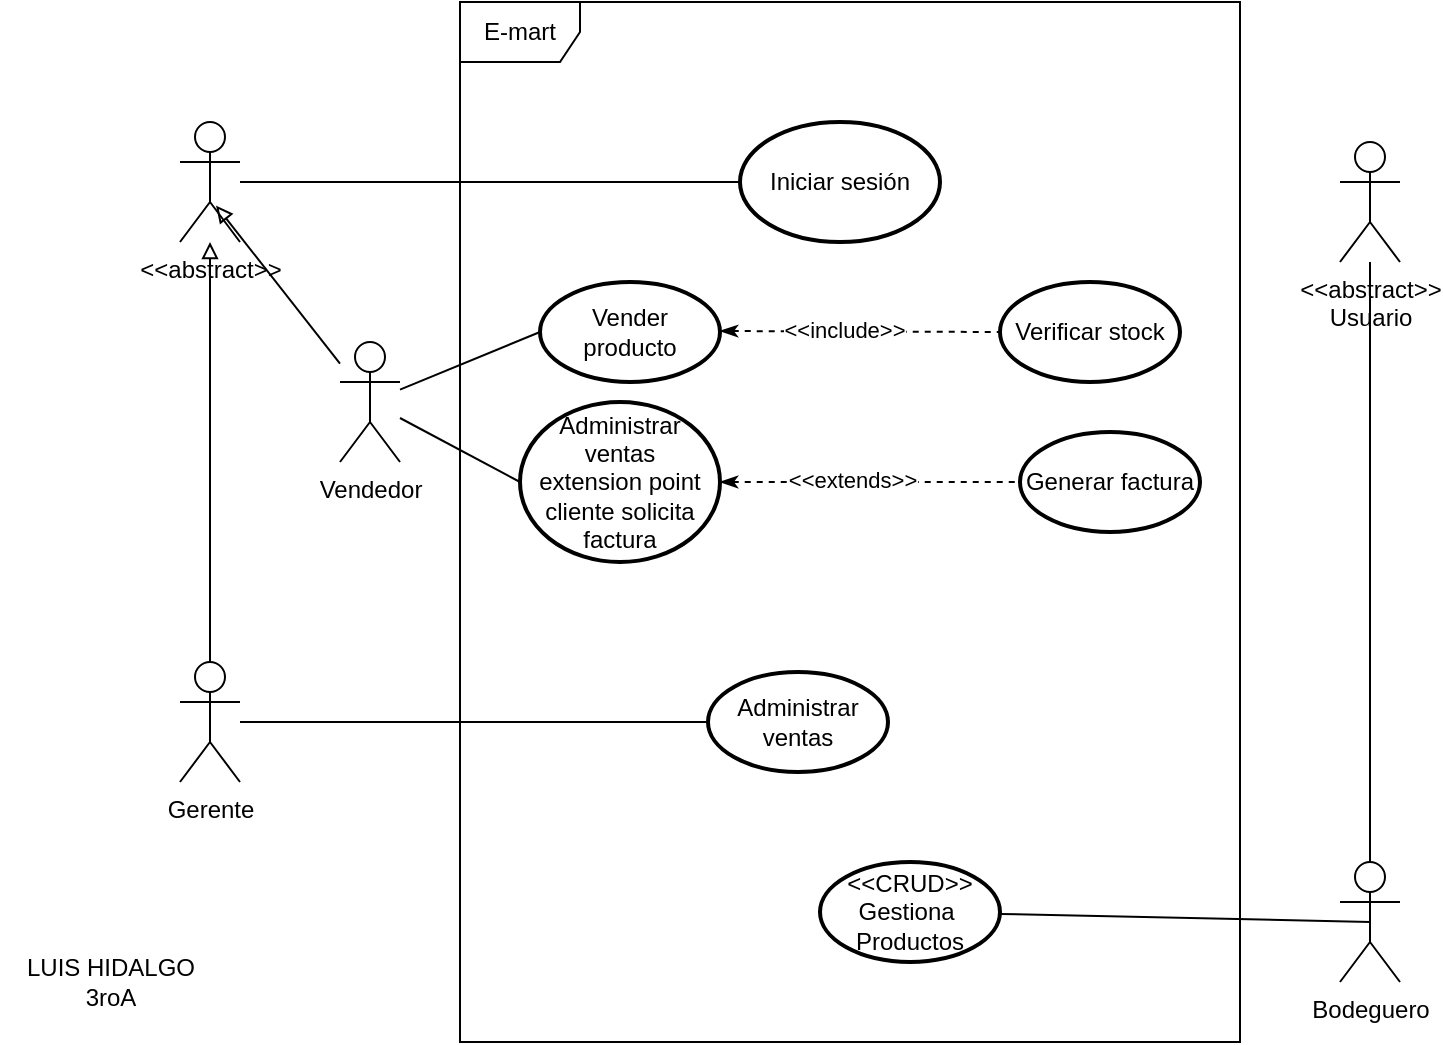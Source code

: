 <mxfile version="20.5.3" type="device"><diagram id="1g-qrQQnVBzxlgPRlHQH" name="Página-1"><mxGraphModel dx="1902" dy="986" grid="1" gridSize="10" guides="1" tooltips="1" connect="1" arrows="1" fold="1" page="1" pageScale="1" pageWidth="827" pageHeight="1169" math="0" shadow="0"><root><mxCell id="0"/><mxCell id="1" parent="0"/><mxCell id="9JCOheQf9H_Pna-ijW7k-3" value="" style="edgeStyle=orthogonalEdgeStyle;rounded=0;orthogonalLoop=1;jettySize=auto;html=1;endArrow=none;endFill=0;startArrow=block;startFill=0;" edge="1" parent="1" source="9JCOheQf9H_Pna-ijW7k-1" target="9JCOheQf9H_Pna-ijW7k-2"><mxGeometry relative="1" as="geometry"/></mxCell><mxCell id="9JCOheQf9H_Pna-ijW7k-9" style="edgeStyle=none;rounded=0;orthogonalLoop=1;jettySize=auto;html=1;startArrow=none;startFill=0;endArrow=none;endFill=0;" edge="1" parent="1" source="9JCOheQf9H_Pna-ijW7k-1" target="9JCOheQf9H_Pna-ijW7k-8"><mxGeometry relative="1" as="geometry"/></mxCell><mxCell id="9JCOheQf9H_Pna-ijW7k-1" value="&amp;lt;&amp;lt;abstract&amp;gt;&amp;gt;" style="shape=umlActor;verticalLabelPosition=bottom;verticalAlign=top;html=1;" vertex="1" parent="1"><mxGeometry x="150" y="270" width="30" height="60" as="geometry"/></mxCell><mxCell id="9JCOheQf9H_Pna-ijW7k-19" style="edgeStyle=none;rounded=0;orthogonalLoop=1;jettySize=auto;html=1;entryX=0;entryY=0.5;entryDx=0;entryDy=0;entryPerimeter=0;startArrow=none;startFill=0;endArrow=none;endFill=0;" edge="1" parent="1" source="9JCOheQf9H_Pna-ijW7k-2" target="9JCOheQf9H_Pna-ijW7k-18"><mxGeometry relative="1" as="geometry"/></mxCell><mxCell id="9JCOheQf9H_Pna-ijW7k-2" value="Gerente" style="shape=umlActor;verticalLabelPosition=bottom;verticalAlign=top;html=1;" vertex="1" parent="1"><mxGeometry x="150" y="540" width="30" height="60" as="geometry"/></mxCell><mxCell id="9JCOheQf9H_Pna-ijW7k-7" style="rounded=0;orthogonalLoop=1;jettySize=auto;html=1;entryX=0.601;entryY=0.696;entryDx=0;entryDy=0;entryPerimeter=0;endArrow=block;endFill=0;" edge="1" parent="1" source="9JCOheQf9H_Pna-ijW7k-4" target="9JCOheQf9H_Pna-ijW7k-1"><mxGeometry relative="1" as="geometry"/></mxCell><mxCell id="9JCOheQf9H_Pna-ijW7k-16" style="edgeStyle=none;rounded=0;orthogonalLoop=1;jettySize=auto;html=1;entryX=0;entryY=0.5;entryDx=0;entryDy=0;entryPerimeter=0;startArrow=none;startFill=0;endArrow=none;endFill=0;" edge="1" parent="1" source="9JCOheQf9H_Pna-ijW7k-4" target="9JCOheQf9H_Pna-ijW7k-10"><mxGeometry relative="1" as="geometry"/></mxCell><mxCell id="9JCOheQf9H_Pna-ijW7k-17" style="edgeStyle=none;rounded=0;orthogonalLoop=1;jettySize=auto;html=1;entryX=0;entryY=0.5;entryDx=0;entryDy=0;entryPerimeter=0;startArrow=none;startFill=0;endArrow=none;endFill=0;" edge="1" parent="1" source="9JCOheQf9H_Pna-ijW7k-4" target="9JCOheQf9H_Pna-ijW7k-11"><mxGeometry relative="1" as="geometry"/></mxCell><mxCell id="9JCOheQf9H_Pna-ijW7k-4" value="Vendedor" style="shape=umlActor;verticalLabelPosition=bottom;verticalAlign=top;html=1;" vertex="1" parent="1"><mxGeometry x="230" y="380" width="30" height="60" as="geometry"/></mxCell><mxCell id="9JCOheQf9H_Pna-ijW7k-8" value="Iniciar sesión" style="strokeWidth=2;html=1;shape=mxgraph.flowchart.start_1;whiteSpace=wrap;" vertex="1" parent="1"><mxGeometry x="430" y="270" width="100" height="60" as="geometry"/></mxCell><mxCell id="9JCOheQf9H_Pna-ijW7k-10" value="Vender producto" style="strokeWidth=2;html=1;shape=mxgraph.flowchart.start_1;whiteSpace=wrap;" vertex="1" parent="1"><mxGeometry x="330" y="350" width="90" height="50" as="geometry"/></mxCell><mxCell id="9JCOheQf9H_Pna-ijW7k-11" value="Administrar ventas&lt;br&gt;extension point&lt;br&gt;cliente solicita factura" style="strokeWidth=2;html=1;shape=mxgraph.flowchart.start_1;whiteSpace=wrap;" vertex="1" parent="1"><mxGeometry x="320" y="410" width="100" height="80" as="geometry"/></mxCell><mxCell id="9JCOheQf9H_Pna-ijW7k-12" value="&amp;lt;&amp;lt;extends&amp;gt;&amp;gt;" style="endArrow=none;endSize=12;dashed=1;html=1;rounded=0;endFill=0;startArrow=classicThin;startFill=1;entryX=0;entryY=0.5;entryDx=0;entryDy=0;entryPerimeter=0;exitX=1;exitY=0.5;exitDx=0;exitDy=0;exitPerimeter=0;" edge="1" parent="1" source="9JCOheQf9H_Pna-ijW7k-11" target="9JCOheQf9H_Pna-ijW7k-13"><mxGeometry x="-0.125" y="1" width="160" relative="1" as="geometry"><mxPoint x="420" y="464.5" as="sourcePoint"/><mxPoint x="560" y="465" as="targetPoint"/><Array as="points"/><mxPoint as="offset"/></mxGeometry></mxCell><mxCell id="9JCOheQf9H_Pna-ijW7k-13" value="Generar factura" style="strokeWidth=2;html=1;shape=mxgraph.flowchart.start_1;whiteSpace=wrap;" vertex="1" parent="1"><mxGeometry x="570" y="425" width="90" height="50" as="geometry"/></mxCell><mxCell id="9JCOheQf9H_Pna-ijW7k-14" value="&amp;lt;&amp;lt;include&amp;gt;&amp;gt;" style="endArrow=none;endSize=12;dashed=1;html=1;rounded=0;endFill=0;startArrow=classicThin;startFill=1;" edge="1" parent="1"><mxGeometry x="-0.125" y="1" width="160" relative="1" as="geometry"><mxPoint x="420" y="374.5" as="sourcePoint"/><mxPoint x="560" y="375" as="targetPoint"/><Array as="points"/><mxPoint as="offset"/></mxGeometry></mxCell><mxCell id="9JCOheQf9H_Pna-ijW7k-15" value="Verificar stock" style="strokeWidth=2;html=1;shape=mxgraph.flowchart.start_1;whiteSpace=wrap;" vertex="1" parent="1"><mxGeometry x="560" y="350" width="90" height="50" as="geometry"/></mxCell><mxCell id="9JCOheQf9H_Pna-ijW7k-18" value="Administrar ventas" style="strokeWidth=2;html=1;shape=mxgraph.flowchart.start_1;whiteSpace=wrap;" vertex="1" parent="1"><mxGeometry x="414" y="545" width="90" height="50" as="geometry"/></mxCell><mxCell id="9JCOheQf9H_Pna-ijW7k-20" value="E-mart" style="shape=umlFrame;whiteSpace=wrap;html=1;" vertex="1" parent="1"><mxGeometry x="290" y="210" width="390" height="520" as="geometry"/></mxCell><mxCell id="9JCOheQf9H_Pna-ijW7k-23" value="" style="edgeStyle=none;rounded=0;orthogonalLoop=1;jettySize=auto;html=1;startArrow=none;startFill=0;endArrow=none;endFill=0;" edge="1" parent="1" source="9JCOheQf9H_Pna-ijW7k-21" target="9JCOheQf9H_Pna-ijW7k-22"><mxGeometry relative="1" as="geometry"/></mxCell><mxCell id="9JCOheQf9H_Pna-ijW7k-21" value="&amp;lt;&amp;lt;abstract&amp;gt;&amp;gt;&lt;br&gt;Usuario" style="shape=umlActor;verticalLabelPosition=bottom;verticalAlign=top;html=1;" vertex="1" parent="1"><mxGeometry x="730" y="280" width="30" height="60" as="geometry"/></mxCell><mxCell id="9JCOheQf9H_Pna-ijW7k-22" value="Bodeguero" style="shape=umlActor;verticalLabelPosition=bottom;verticalAlign=top;html=1;" vertex="1" parent="1"><mxGeometry x="730" y="640" width="30" height="60" as="geometry"/></mxCell><mxCell id="9JCOheQf9H_Pna-ijW7k-28" style="edgeStyle=none;rounded=0;orthogonalLoop=1;jettySize=auto;html=1;entryX=0.5;entryY=0.5;entryDx=0;entryDy=0;entryPerimeter=0;startArrow=none;startFill=0;endArrow=none;endFill=0;" edge="1" parent="1" source="9JCOheQf9H_Pna-ijW7k-27" target="9JCOheQf9H_Pna-ijW7k-22"><mxGeometry relative="1" as="geometry"/></mxCell><mxCell id="9JCOheQf9H_Pna-ijW7k-27" value="&amp;lt;&amp;lt;CRUD&amp;gt;&amp;gt;&lt;br&gt;Gestiona&amp;nbsp;&lt;br&gt;Productos" style="strokeWidth=2;html=1;shape=mxgraph.flowchart.start_1;whiteSpace=wrap;" vertex="1" parent="1"><mxGeometry x="470" y="640" width="90" height="50" as="geometry"/></mxCell><mxCell id="9JCOheQf9H_Pna-ijW7k-29" value="LUIS HIDALGO &lt;br&gt;3roA" style="text;html=1;align=center;verticalAlign=middle;resizable=0;points=[];autosize=1;strokeColor=none;fillColor=none;" vertex="1" parent="1"><mxGeometry x="60" y="680" width="110" height="40" as="geometry"/></mxCell></root></mxGraphModel></diagram></mxfile>